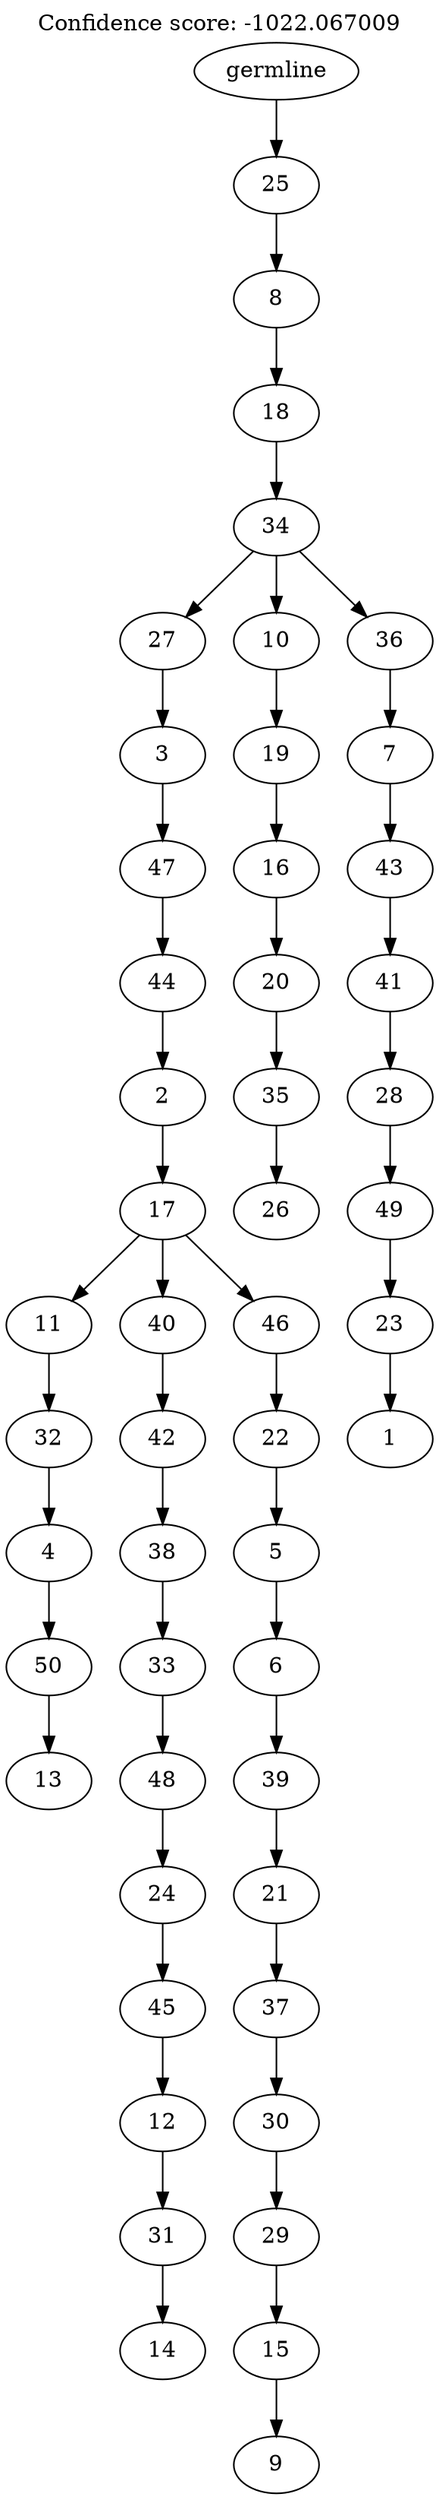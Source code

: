 digraph g {
	"49" -> "50";
	"50" [label="13"];
	"48" -> "49";
	"49" [label="50"];
	"47" -> "48";
	"48" [label="4"];
	"46" -> "47";
	"47" [label="32"];
	"44" -> "45";
	"45" [label="14"];
	"43" -> "44";
	"44" [label="31"];
	"42" -> "43";
	"43" [label="12"];
	"41" -> "42";
	"42" [label="45"];
	"40" -> "41";
	"41" [label="24"];
	"39" -> "40";
	"40" [label="48"];
	"38" -> "39";
	"39" [label="33"];
	"37" -> "38";
	"38" [label="38"];
	"36" -> "37";
	"37" [label="42"];
	"34" -> "35";
	"35" [label="9"];
	"33" -> "34";
	"34" [label="15"];
	"32" -> "33";
	"33" [label="29"];
	"31" -> "32";
	"32" [label="30"];
	"30" -> "31";
	"31" [label="37"];
	"29" -> "30";
	"30" [label="21"];
	"28" -> "29";
	"29" [label="39"];
	"27" -> "28";
	"28" [label="6"];
	"26" -> "27";
	"27" [label="5"];
	"25" -> "26";
	"26" [label="22"];
	"24" -> "25";
	"25" [label="46"];
	"24" -> "36";
	"36" [label="40"];
	"24" -> "46";
	"46" [label="11"];
	"23" -> "24";
	"24" [label="17"];
	"22" -> "23";
	"23" [label="2"];
	"21" -> "22";
	"22" [label="44"];
	"20" -> "21";
	"21" [label="47"];
	"19" -> "20";
	"20" [label="3"];
	"17" -> "18";
	"18" [label="26"];
	"16" -> "17";
	"17" [label="35"];
	"15" -> "16";
	"16" [label="20"];
	"14" -> "15";
	"15" [label="16"];
	"13" -> "14";
	"14" [label="19"];
	"11" -> "12";
	"12" [label="1"];
	"10" -> "11";
	"11" [label="23"];
	"9" -> "10";
	"10" [label="49"];
	"8" -> "9";
	"9" [label="28"];
	"7" -> "8";
	"8" [label="41"];
	"6" -> "7";
	"7" [label="43"];
	"5" -> "6";
	"6" [label="7"];
	"4" -> "5";
	"5" [label="36"];
	"4" -> "13";
	"13" [label="10"];
	"4" -> "19";
	"19" [label="27"];
	"3" -> "4";
	"4" [label="34"];
	"2" -> "3";
	"3" [label="18"];
	"1" -> "2";
	"2" [label="8"];
	"0" -> "1";
	"1" [label="25"];
	"0" [label="germline"];
	labelloc="t";
	label="Confidence score: -1022.067009";
}
